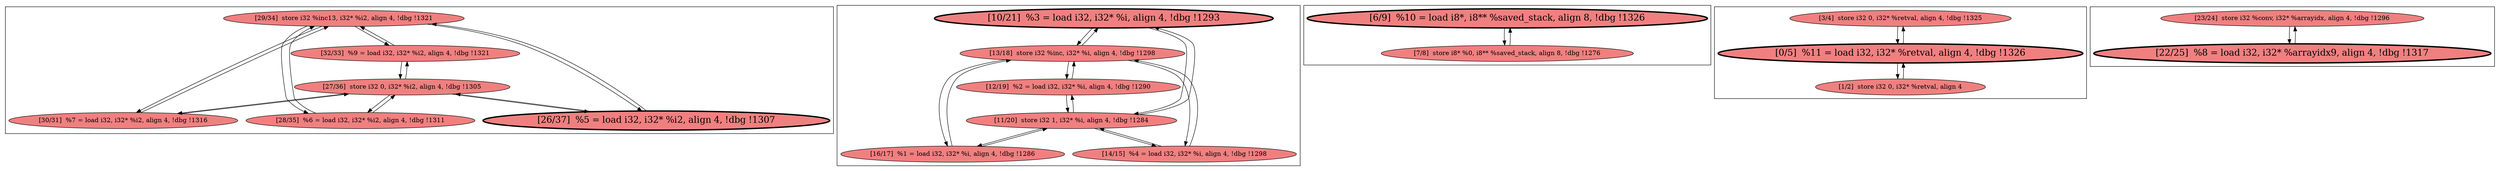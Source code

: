 
digraph G {



node198->node197 [ ]
node197->node198 [ ]
node198->node199 [ ]
node199->node198 [ ]
node193->node190 [ ]
node191->node190 [ ]
node190->node193 [ ]
node190->node194 [ ]
node195->node192 [ ]
node199->node201 [ ]
node190->node192 [ ]
node192->node190 [ ]
node189->node188 [ ]
node202->node203 [ ]
node201->node200 [ ]
node196->node201 [ ]
node201->node197 [ ]
node203->node204 [ ]
node191->node195 [ ]
node205->node206 [ ]
node201->node199 [ ]
node194->node190 [ ]
node203->node202 [ ]
node206->node205 [ ]
node190->node191 [ ]
node201->node196 [ ]
node192->node195 [ ]
node198->node196 [ ]
node188->node189 [ ]
node198->node200 [ ]
node204->node203 [ ]
node200->node201 [ ]
node197->node201 [ ]
node195->node191 [ ]
node196->node198 [ ]
node194->node195 [ ]
node195->node194 [ ]
node193->node195 [ ]
node195->node193 [ ]
node200->node198 [ ]


subgraph cluster4 {


node206 [penwidth=3.0,fontsize=20,fillcolor=lightcoral,label="[22/25]  %8 = load i32, i32* %arrayidx9, align 4, !dbg !1317",shape=ellipse,style=filled ]
node205 [fillcolor=lightcoral,label="[23/24]  store i32 %conv, i32* %arrayidx, align 4, !dbg !1296",shape=ellipse,style=filled ]



}

subgraph cluster3 {


node204 [fillcolor=lightcoral,label="[1/2]  store i32 0, i32* %retval, align 4",shape=ellipse,style=filled ]
node202 [fillcolor=lightcoral,label="[3/4]  store i32 0, i32* %retval, align 4, !dbg !1325",shape=ellipse,style=filled ]
node203 [penwidth=3.0,fontsize=20,fillcolor=lightcoral,label="[0/5]  %11 = load i32, i32* %retval, align 4, !dbg !1326",shape=ellipse,style=filled ]



}

subgraph cluster2 {


node201 [fillcolor=lightcoral,label="[27/36]  store i32 0, i32* %i2, align 4, !dbg !1305",shape=ellipse,style=filled ]
node200 [penwidth=3.0,fontsize=20,fillcolor=lightcoral,label="[26/37]  %5 = load i32, i32* %i2, align 4, !dbg !1307",shape=ellipse,style=filled ]
node199 [fillcolor=lightcoral,label="[28/35]  %6 = load i32, i32* %i2, align 4, !dbg !1311",shape=ellipse,style=filled ]
node196 [fillcolor=lightcoral,label="[30/31]  %7 = load i32, i32* %i2, align 4, !dbg !1316",shape=ellipse,style=filled ]
node198 [fillcolor=lightcoral,label="[29/34]  store i32 %inc13, i32* %i2, align 4, !dbg !1321",shape=ellipse,style=filled ]
node197 [fillcolor=lightcoral,label="[32/33]  %9 = load i32, i32* %i2, align 4, !dbg !1321",shape=ellipse,style=filled ]



}

subgraph cluster0 {


node189 [penwidth=3.0,fontsize=20,fillcolor=lightcoral,label="[6/9]  %10 = load i8*, i8** %saved_stack, align 8, !dbg !1326",shape=ellipse,style=filled ]
node188 [fillcolor=lightcoral,label="[7/8]  store i8* %0, i8** %saved_stack, align 8, !dbg !1276",shape=ellipse,style=filled ]



}

subgraph cluster1 {


node195 [fillcolor=lightcoral,label="[11/20]  store i32 1, i32* %i, align 4, !dbg !1284",shape=ellipse,style=filled ]
node194 [fillcolor=lightcoral,label="[16/17]  %1 = load i32, i32* %i, align 4, !dbg !1286",shape=ellipse,style=filled ]
node192 [fillcolor=lightcoral,label="[12/19]  %2 = load i32, i32* %i, align 4, !dbg !1290",shape=ellipse,style=filled ]
node190 [fillcolor=lightcoral,label="[13/18]  store i32 %inc, i32* %i, align 4, !dbg !1298",shape=ellipse,style=filled ]
node193 [penwidth=3.0,fontsize=20,fillcolor=lightcoral,label="[10/21]  %3 = load i32, i32* %i, align 4, !dbg !1293",shape=ellipse,style=filled ]
node191 [fillcolor=lightcoral,label="[14/15]  %4 = load i32, i32* %i, align 4, !dbg !1298",shape=ellipse,style=filled ]



}

}
